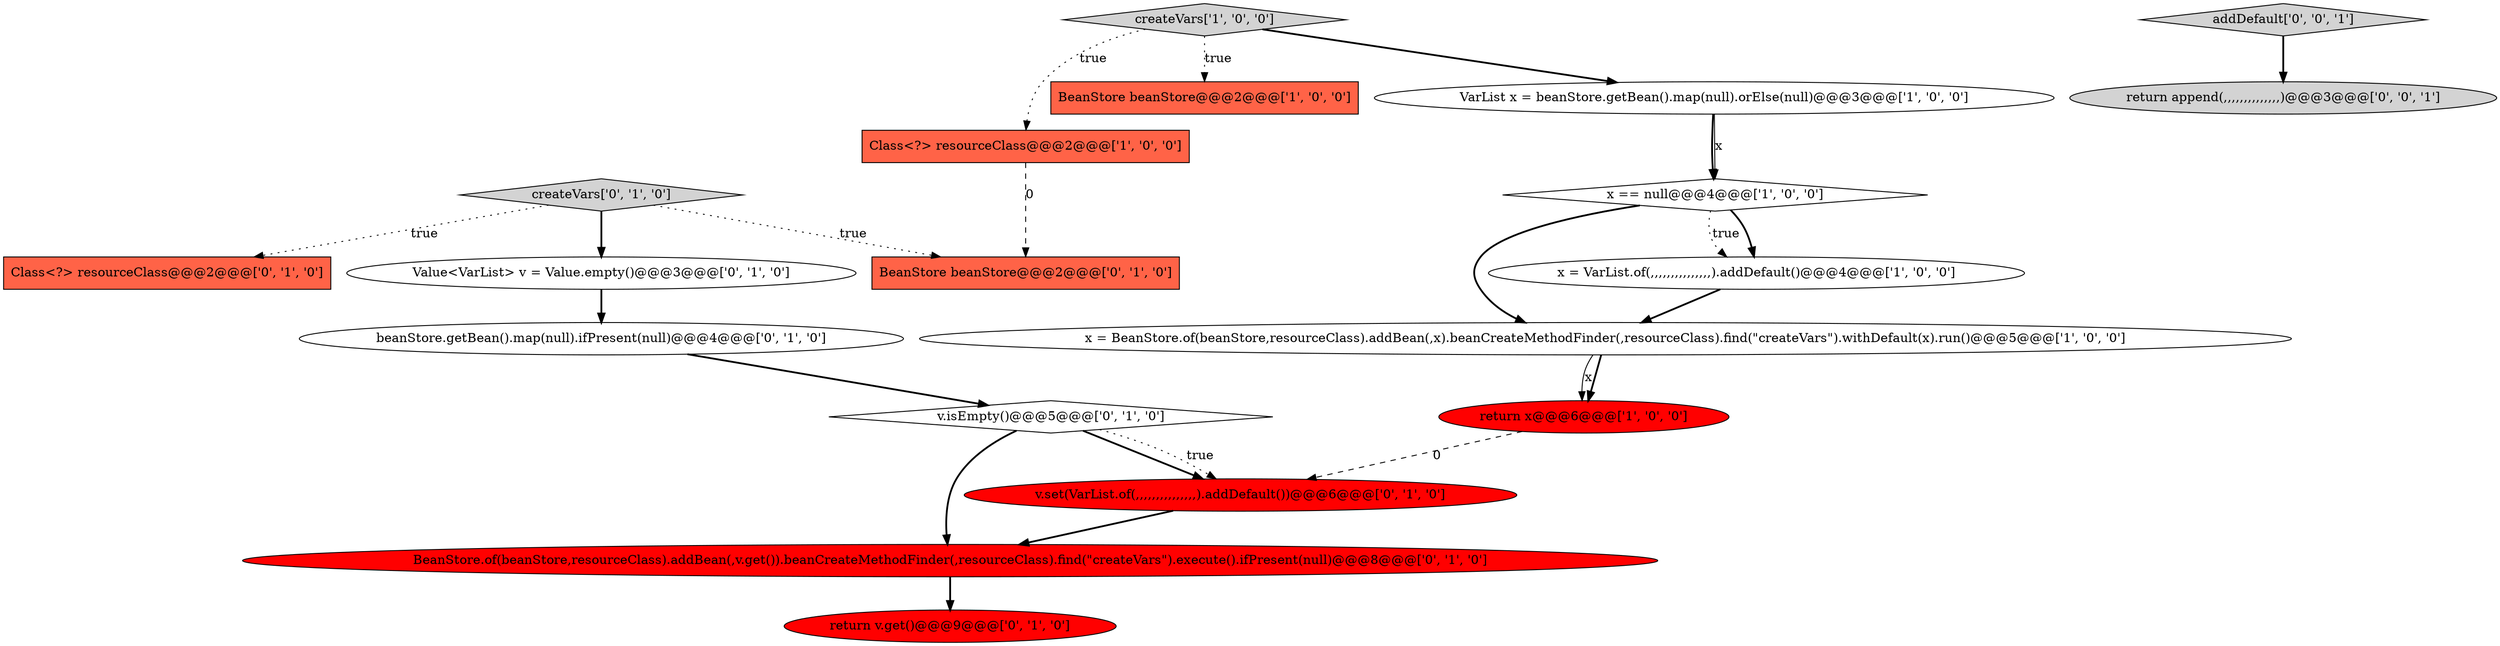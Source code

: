 digraph {
7 [style = filled, label = "return x@@@6@@@['1', '0', '0']", fillcolor = red, shape = ellipse image = "AAA1AAABBB1BBB"];
12 [style = filled, label = "v.isEmpty()@@@5@@@['0', '1', '0']", fillcolor = white, shape = diamond image = "AAA0AAABBB2BBB"];
3 [style = filled, label = "x = BeanStore.of(beanStore,resourceClass).addBean(,x).beanCreateMethodFinder(,resourceClass).find(\"createVars\").withDefault(x).run()@@@5@@@['1', '0', '0']", fillcolor = white, shape = ellipse image = "AAA0AAABBB1BBB"];
11 [style = filled, label = "Value<VarList> v = Value.empty()@@@3@@@['0', '1', '0']", fillcolor = white, shape = ellipse image = "AAA0AAABBB2BBB"];
9 [style = filled, label = "return v.get()@@@9@@@['0', '1', '0']", fillcolor = red, shape = ellipse image = "AAA1AAABBB2BBB"];
17 [style = filled, label = "return append(,,,,,,,,,,,,,,)@@@3@@@['0', '0', '1']", fillcolor = lightgray, shape = ellipse image = "AAA0AAABBB3BBB"];
1 [style = filled, label = "VarList x = beanStore.getBean().map(null).orElse(null)@@@3@@@['1', '0', '0']", fillcolor = white, shape = ellipse image = "AAA0AAABBB1BBB"];
5 [style = filled, label = "createVars['1', '0', '0']", fillcolor = lightgray, shape = diamond image = "AAA0AAABBB1BBB"];
13 [style = filled, label = "Class<?> resourceClass@@@2@@@['0', '1', '0']", fillcolor = tomato, shape = box image = "AAA0AAABBB2BBB"];
2 [style = filled, label = "x = VarList.of(,,,,,,,,,,,,,,,).addDefault()@@@4@@@['1', '0', '0']", fillcolor = white, shape = ellipse image = "AAA0AAABBB1BBB"];
8 [style = filled, label = "createVars['0', '1', '0']", fillcolor = lightgray, shape = diamond image = "AAA0AAABBB2BBB"];
6 [style = filled, label = "x == null@@@4@@@['1', '0', '0']", fillcolor = white, shape = diamond image = "AAA0AAABBB1BBB"];
10 [style = filled, label = "beanStore.getBean().map(null).ifPresent(null)@@@4@@@['0', '1', '0']", fillcolor = white, shape = ellipse image = "AAA0AAABBB2BBB"];
15 [style = filled, label = "v.set(VarList.of(,,,,,,,,,,,,,,,).addDefault())@@@6@@@['0', '1', '0']", fillcolor = red, shape = ellipse image = "AAA1AAABBB2BBB"];
14 [style = filled, label = "BeanStore beanStore@@@2@@@['0', '1', '0']", fillcolor = tomato, shape = box image = "AAA1AAABBB2BBB"];
16 [style = filled, label = "BeanStore.of(beanStore,resourceClass).addBean(,v.get()).beanCreateMethodFinder(,resourceClass).find(\"createVars\").execute().ifPresent(null)@@@8@@@['0', '1', '0']", fillcolor = red, shape = ellipse image = "AAA1AAABBB2BBB"];
18 [style = filled, label = "addDefault['0', '0', '1']", fillcolor = lightgray, shape = diamond image = "AAA0AAABBB3BBB"];
0 [style = filled, label = "BeanStore beanStore@@@2@@@['1', '0', '0']", fillcolor = tomato, shape = box image = "AAA0AAABBB1BBB"];
4 [style = filled, label = "Class<?> resourceClass@@@2@@@['1', '0', '0']", fillcolor = tomato, shape = box image = "AAA1AAABBB1BBB"];
6->3 [style = bold, label=""];
2->3 [style = bold, label=""];
12->15 [style = bold, label=""];
12->15 [style = dotted, label="true"];
18->17 [style = bold, label=""];
12->16 [style = bold, label=""];
5->0 [style = dotted, label="true"];
15->16 [style = bold, label=""];
5->4 [style = dotted, label="true"];
6->2 [style = bold, label=""];
5->1 [style = bold, label=""];
3->7 [style = solid, label="x"];
1->6 [style = bold, label=""];
6->2 [style = dotted, label="true"];
1->6 [style = solid, label="x"];
3->7 [style = bold, label=""];
11->10 [style = bold, label=""];
10->12 [style = bold, label=""];
8->14 [style = dotted, label="true"];
7->15 [style = dashed, label="0"];
4->14 [style = dashed, label="0"];
8->13 [style = dotted, label="true"];
8->11 [style = bold, label=""];
16->9 [style = bold, label=""];
}
